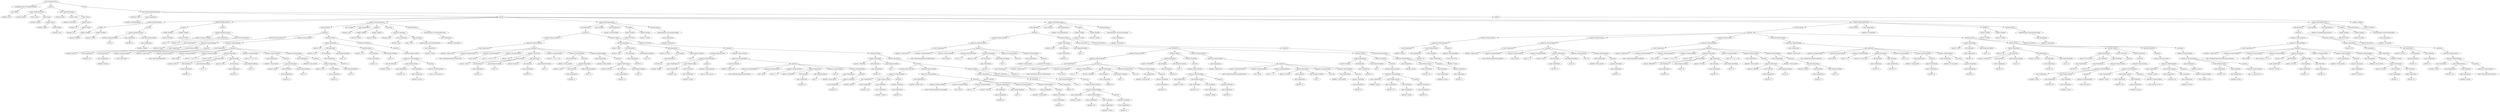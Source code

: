 digraph {
n0 [label="root (CompilationUnit)"];
n1 [label="packageDeclaration (PackageDeclaration)"];
n0 -> n1;
n2 [label="name (Name)"];
n1 -> n2;
n3 [label="identifier='teste'"];
n2 -> n3;
n4 [label="imports"];
n0 -> n4;
n5 [label="import (ImportDeclaration)"];
n4 -> n5;
n6 [label="isAsterisk='false'"];
n5 -> n6;
n7 [label="isStatic='false'"];
n5 -> n7;
n8 [label="name (Name)"];
n5 -> n8;
n9 [label="identifier='LogFile'"];
n8 -> n9;
n10 [label="qualifier (Name)"];
n8 -> n10;
n11 [label="identifier='logFile'"];
n10 -> n11;
n12 [label="qualifier (Name)"];
n10 -> n12;
n13 [label="identifier='teste'"];
n12 -> n13;
n14 [label="import (ImportDeclaration)"];
n4 -> n14;
n15 [label="isAsterisk='false'"];
n14 -> n15;
n16 [label="isStatic='false'"];
n14 -> n16;
n17 [label="name (Name)"];
n14 -> n17;
n18 [label="identifier='IOException'"];
n17 -> n18;
n19 [label="qualifier (Name)"];
n17 -> n19;
n20 [label="identifier='io'"];
n19 -> n20;
n21 [label="qualifier (Name)"];
n19 -> n21;
n22 [label="identifier='java'"];
n21 -> n22;
n23 [label="types"];
n0 -> n23;
n24 [label="type (ClassOrInterfaceDeclaration)"];
n23 -> n24;
n25 [label="isInterface='false'"];
n24 -> n25;
n26 [label="name (SimpleName)"];
n24 -> n26;
n27 [label="identifier='MethodsExample'"];
n26 -> n27;
n28 [label="members"];
n24 -> n28;
n29 [label="member (FieldDeclaration)"];
n28 -> n29;
n30 [label="modifiers"];
n29 -> n30;
n31 [label="modifier (Modifier)"];
n30 -> n31;
n32 [label="keyword='PRIVATE'"];
n31 -> n32;
n33 [label="modifier (Modifier)"];
n30 -> n33;
n34 [label="keyword='STATIC'"];
n33 -> n34;
n35 [label="variables"];
n29 -> n35;
n36 [label="variable (VariableDeclarator)"];
n35 -> n36;
n37 [label="initializer (IntegerLiteralExpr)"];
n36 -> n37;
n38 [label="value='5'"];
n37 -> n38;
n39 [label="name (SimpleName)"];
n36 -> n39;
n40 [label="identifier='a'"];
n39 -> n40;
n41 [label="type (ClassOrInterfaceType)"];
n36 -> n41;
n42 [label="name (SimpleName)"];
n41 -> n42;
n43 [label="identifier='Integer'"];
n42 -> n43;
n44 [label="member (FieldDeclaration)"];
n28 -> n44;
n45 [label="modifiers"];
n44 -> n45;
n46 [label="modifier (Modifier)"];
n45 -> n46;
n47 [label="keyword='PRIVATE'"];
n46 -> n47;
n48 [label="modifier (Modifier)"];
n45 -> n48;
n49 [label="keyword='STATIC'"];
n48 -> n49;
n50 [label="variables"];
n44 -> n50;
n51 [label="variable (VariableDeclarator)"];
n50 -> n51;
n52 [label="initializer (IntegerLiteralExpr)"];
n51 -> n52;
n53 [label="value='5'"];
n52 -> n53;
n54 [label="name (SimpleName)"];
n51 -> n54;
n55 [label="identifier='b'"];
n54 -> n55;
n56 [label="type (ClassOrInterfaceType)"];
n51 -> n56;
n57 [label="name (SimpleName)"];
n56 -> n57;
n58 [label="identifier='Integer'"];
n57 -> n58;
n59 [label="member (MethodDeclaration)"];
n28 -> n59;
n60 [label="body (BlockStmt)"];
n59 -> n60;
n61 [label="statements"];
n60 -> n61;
n62 [label="statement (ExpressionStmt)"];
n61 -> n62;
n63 [label="expression (MethodCallExpr)"];
n62 -> n63;
n64 [label="name (SimpleName)"];
n63 -> n64;
n65 [label="identifier='println'"];
n64 -> n65;
n66 [label="scope (FieldAccessExpr)"];
n63 -> n66;
n67 [label="name (SimpleName)"];
n66 -> n67;
n68 [label="identifier='out'"];
n67 -> n68;
n69 [label="scope (NameExpr)"];
n66 -> n69;
n70 [label="name (SimpleName)"];
n69 -> n70;
n71 [label="identifier='System'"];
n70 -> n71;
n72 [label="arguments"];
n63 -> n72;
n73 [label="argument (StringLiteralExpr)"];
n72 -> n73;
n74 [label="value='Hello World!'"];
n73 -> n74;
n75 [label="statement (ExpressionStmt)"];
n61 -> n75;
n76 [label="expression (MethodCallExpr)"];
n75 -> n76;
n77 [label="name (SimpleName)"];
n76 -> n77;
n78 [label="identifier='LogFile.write'"];
n77 -> n78;
n79 [label="arguments"];
n76 -> n79;
n80 [label="argument (StringLiteralExpr)"];
n79 -> n80;
n81 [label="value='MethodsExample#main'"];
n80 -> n81;
n82 [label="argument (StringLiteralExpr)"];
n79 -> n82;
n83 [label="value='ifStmt'"];
n82 -> n83;
n84 [label="argument (StringLiteralExpr)"];
n79 -> n84;
n85 [label="value='a < 10 || b < 5'"];
n84 -> n85;
n86 [label="argument (BinaryExpr)"];
n79 -> n86;
n87 [label="operator='OR'"];
n86 -> n87;
n88 [label="left (BinaryExpr)"];
n86 -> n88;
n89 [label="operator='LESS'"];
n88 -> n89;
n90 [label="left (NameExpr)"];
n88 -> n90;
n91 [label="name (SimpleName)"];
n90 -> n91;
n92 [label="identifier='a'"];
n91 -> n92;
n93 [label="right (IntegerLiteralExpr)"];
n88 -> n93;
n94 [label="value='10'"];
n93 -> n94;
n95 [label="right (BinaryExpr)"];
n86 -> n95;
n96 [label="operator='LESS'"];
n95 -> n96;
n97 [label="left (NameExpr)"];
n95 -> n97;
n98 [label="name (SimpleName)"];
n97 -> n98;
n99 [label="identifier='b'"];
n98 -> n99;
n100 [label="right (IntegerLiteralExpr)"];
n95 -> n100;
n101 [label="value='5'"];
n100 -> n101;
n102 [label="argument (StringLiteralExpr)"];
n79 -> n102;
n103 [label="value='[a < 10, b < 5]'"];
n102 -> n103;
n104 [label="argument (MethodCallExpr)"];
n79 -> n104;
n105 [label="name (SimpleName)"];
n104 -> n105;
n106 [label="identifier='String.valueOf'"];
n105 -> n106;
n107 [label="arguments"];
n104 -> n107;
n108 [label="argument (BinaryExpr)"];
n107 -> n108;
n109 [label="operator='LESS'"];
n108 -> n109;
n110 [label="left (NameExpr)"];
n108 -> n110;
n111 [label="name (SimpleName)"];
n110 -> n111;
n112 [label="identifier='a'"];
n111 -> n112;
n113 [label="right (IntegerLiteralExpr)"];
n108 -> n113;
n114 [label="value='10'"];
n113 -> n114;
n115 [label="argument (MethodCallExpr)"];
n79 -> n115;
n116 [label="name (SimpleName)"];
n115 -> n116;
n117 [label="identifier='String.valueOf'"];
n116 -> n117;
n118 [label="arguments"];
n115 -> n118;
n119 [label="argument (BinaryExpr)"];
n118 -> n119;
n120 [label="operator='LESS'"];
n119 -> n120;
n121 [label="left (NameExpr)"];
n119 -> n121;
n122 [label="name (SimpleName)"];
n121 -> n122;
n123 [label="identifier='b'"];
n122 -> n123;
n124 [label="right (IntegerLiteralExpr)"];
n119 -> n124;
n125 [label="value='5'"];
n124 -> n125;
n126 [label="statement (IfStmt)"];
n61 -> n126;
n127 [label="condition (BinaryExpr)"];
n126 -> n127;
n128 [label="operator='OR'"];
n127 -> n128;
n129 [label="left (BinaryExpr)"];
n127 -> n129;
n130 [label="operator='LESS'"];
n129 -> n130;
n131 [label="left (NameExpr)"];
n129 -> n131;
n132 [label="name (SimpleName)"];
n131 -> n132;
n133 [label="identifier='a'"];
n132 -> n133;
n134 [label="right (IntegerLiteralExpr)"];
n129 -> n134;
n135 [label="value='10'"];
n134 -> n135;
n136 [label="right (BinaryExpr)"];
n127 -> n136;
n137 [label="operator='LESS'"];
n136 -> n137;
n138 [label="left (NameExpr)"];
n136 -> n138;
n139 [label="name (SimpleName)"];
n138 -> n139;
n140 [label="identifier='b'"];
n139 -> n140;
n141 [label="right (IntegerLiteralExpr)"];
n136 -> n141;
n142 [label="value='5'"];
n141 -> n142;
n143 [label="thenStmt (BlockStmt)"];
n126 -> n143;
n144 [label="statements"];
n143 -> n144;
n145 [label="statement (ExpressionStmt)"];
n144 -> n145;
n146 [label="expression (MethodCallExpr)"];
n145 -> n146;
n147 [label="name (SimpleName)"];
n146 -> n147;
n148 [label="identifier='println'"];
n147 -> n148;
n149 [label="scope (FieldAccessExpr)"];
n146 -> n149;
n150 [label="name (SimpleName)"];
n149 -> n150;
n151 [label="identifier='out'"];
n150 -> n151;
n152 [label="scope (NameExpr)"];
n149 -> n152;
n153 [label="name (SimpleName)"];
n152 -> n153;
n154 [label="identifier='System'"];
n153 -> n154;
n155 [label="arguments"];
n146 -> n155;
n156 [label="argument (StringLiteralExpr)"];
n155 -> n156;
n157 [label="value='a é menor que 10'"];
n156 -> n157;
n158 [label="type (VoidType)"];
n59 -> n158;
n159 [label="name (SimpleName)"];
n59 -> n159;
n160 [label="identifier='main'"];
n159 -> n160;
n161 [label="modifiers"];
n59 -> n161;
n162 [label="modifier (Modifier)"];
n161 -> n162;
n163 [label="keyword='PUBLIC'"];
n162 -> n163;
n164 [label="modifier (Modifier)"];
n161 -> n164;
n165 [label="keyword='STATIC'"];
n164 -> n165;
n166 [label="parameters"];
n59 -> n166;
n167 [label="parameter (Parameter)"];
n166 -> n167;
n168 [label="isVarArgs='false'"];
n167 -> n168;
n169 [label="name (SimpleName)"];
n167 -> n169;
n170 [label="identifier='args'"];
n169 -> n170;
n171 [label="type (ArrayType)"];
n167 -> n171;
n172 [label="origin='TYPE'"];
n171 -> n172;
n173 [label="componentType (ClassOrInterfaceType)"];
n171 -> n173;
n174 [label="name (SimpleName)"];
n173 -> n174;
n175 [label="identifier='String'"];
n174 -> n175;
n176 [label="thrownExceptions"];
n59 -> n176;
n177 [label="thrownException (ClassOrInterfaceType)"];
n176 -> n177;
n178 [label="name (SimpleName)"];
n177 -> n178;
n179 [label="identifier='IOException'"];
n178 -> n179;
n180 [label="member (MethodDeclaration)"];
n28 -> n180;
n181 [label="body (BlockStmt)"];
n180 -> n181;
n182 [label="statements"];
n181 -> n182;
n183 [label="statement (ExpressionStmt)"];
n182 -> n183;
n184 [label="expression (MethodCallExpr)"];
n183 -> n184;
n185 [label="name (SimpleName)"];
n184 -> n185;
n186 [label="identifier='LogFile.write'"];
n185 -> n186;
n187 [label="arguments"];
n184 -> n187;
n188 [label="argument (StringLiteralExpr)"];
n187 -> n188;
n189 [label="value='MethodsExample#funcaoNestedIfs'"];
n188 -> n189;
n190 [label="argument (StringLiteralExpr)"];
n187 -> n190;
n191 [label="value='ifStmt'"];
n190 -> n191;
n192 [label="argument (StringLiteralExpr)"];
n187 -> n192;
n193 [label="value='a < 10 && b == 5'"];
n192 -> n193;
n194 [label="argument (BinaryExpr)"];
n187 -> n194;
n195 [label="operator='AND'"];
n194 -> n195;
n196 [label="left (BinaryExpr)"];
n194 -> n196;
n197 [label="operator='LESS'"];
n196 -> n197;
n198 [label="left (NameExpr)"];
n196 -> n198;
n199 [label="name (SimpleName)"];
n198 -> n199;
n200 [label="identifier='a'"];
n199 -> n200;
n201 [label="right (IntegerLiteralExpr)"];
n196 -> n201;
n202 [label="value='10'"];
n201 -> n202;
n203 [label="right (BinaryExpr)"];
n194 -> n203;
n204 [label="operator='EQUALS'"];
n203 -> n204;
n205 [label="left (NameExpr)"];
n203 -> n205;
n206 [label="name (SimpleName)"];
n205 -> n206;
n207 [label="identifier='b'"];
n206 -> n207;
n208 [label="right (IntegerLiteralExpr)"];
n203 -> n208;
n209 [label="value='5'"];
n208 -> n209;
n210 [label="argument (StringLiteralExpr)"];
n187 -> n210;
n211 [label="value='[a < 10, b == 5]'"];
n210 -> n211;
n212 [label="argument (MethodCallExpr)"];
n187 -> n212;
n213 [label="name (SimpleName)"];
n212 -> n213;
n214 [label="identifier='String.valueOf'"];
n213 -> n214;
n215 [label="arguments"];
n212 -> n215;
n216 [label="argument (BinaryExpr)"];
n215 -> n216;
n217 [label="operator='LESS'"];
n216 -> n217;
n218 [label="left (NameExpr)"];
n216 -> n218;
n219 [label="name (SimpleName)"];
n218 -> n219;
n220 [label="identifier='a'"];
n219 -> n220;
n221 [label="right (IntegerLiteralExpr)"];
n216 -> n221;
n222 [label="value='10'"];
n221 -> n222;
n223 [label="argument (MethodCallExpr)"];
n187 -> n223;
n224 [label="name (SimpleName)"];
n223 -> n224;
n225 [label="identifier='String.valueOf'"];
n224 -> n225;
n226 [label="arguments"];
n223 -> n226;
n227 [label="argument (BinaryExpr)"];
n226 -> n227;
n228 [label="operator='EQUALS'"];
n227 -> n228;
n229 [label="left (NameExpr)"];
n227 -> n229;
n230 [label="name (SimpleName)"];
n229 -> n230;
n231 [label="identifier='b'"];
n230 -> n231;
n232 [label="right (IntegerLiteralExpr)"];
n227 -> n232;
n233 [label="value='5'"];
n232 -> n233;
n234 [label="statement (IfStmt)"];
n182 -> n234;
n235 [label="condition (BinaryExpr)"];
n234 -> n235;
n236 [label="operator='AND'"];
n235 -> n236;
n237 [label="left (BinaryExpr)"];
n235 -> n237;
n238 [label="operator='LESS'"];
n237 -> n238;
n239 [label="left (NameExpr)"];
n237 -> n239;
n240 [label="name (SimpleName)"];
n239 -> n240;
n241 [label="identifier='a'"];
n240 -> n241;
n242 [label="right (IntegerLiteralExpr)"];
n237 -> n242;
n243 [label="value='10'"];
n242 -> n243;
n244 [label="right (BinaryExpr)"];
n235 -> n244;
n245 [label="operator='EQUALS'"];
n244 -> n245;
n246 [label="left (NameExpr)"];
n244 -> n246;
n247 [label="name (SimpleName)"];
n246 -> n247;
n248 [label="identifier='b'"];
n247 -> n248;
n249 [label="right (IntegerLiteralExpr)"];
n244 -> n249;
n250 [label="value='5'"];
n249 -> n250;
n251 [label="thenStmt (BlockStmt)"];
n234 -> n251;
n252 [label="statements"];
n251 -> n252;
n253 [label="statement (ExpressionStmt)"];
n252 -> n253;
n254 [label="expression (MethodCallExpr)"];
n253 -> n254;
n255 [label="name (SimpleName)"];
n254 -> n255;
n256 [label="identifier='println'"];
n255 -> n256;
n257 [label="scope (FieldAccessExpr)"];
n254 -> n257;
n258 [label="name (SimpleName)"];
n257 -> n258;
n259 [label="identifier='out'"];
n258 -> n259;
n260 [label="scope (NameExpr)"];
n257 -> n260;
n261 [label="name (SimpleName)"];
n260 -> n261;
n262 [label="identifier='System'"];
n261 -> n262;
n263 [label="arguments"];
n254 -> n263;
n264 [label="argument (StringLiteralExpr)"];
n263 -> n264;
n265 [label="value='a é menor que 10'"];
n264 -> n265;
n266 [label="statement (ExpressionStmt)"];
n252 -> n266;
n267 [label="expression (MethodCallExpr)"];
n266 -> n267;
n268 [label="name (SimpleName)"];
n267 -> n268;
n269 [label="identifier='LogFile.write'"];
n268 -> n269;
n270 [label="arguments"];
n267 -> n270;
n271 [label="argument (StringLiteralExpr)"];
n270 -> n271;
n272 [label="value='MethodsExample#funcaoNestedIfs'"];
n271 -> n272;
n273 [label="argument (StringLiteralExpr)"];
n270 -> n273;
n274 [label="value='ifStmt'"];
n273 -> n274;
n275 [label="argument (StringLiteralExpr)"];
n270 -> n275;
n276 [label="value='b > 1'"];
n275 -> n276;
n277 [label="argument (BinaryExpr)"];
n270 -> n277;
n278 [label="operator='GREATER'"];
n277 -> n278;
n279 [label="left (NameExpr)"];
n277 -> n279;
n280 [label="name (SimpleName)"];
n279 -> n280;
n281 [label="identifier='b'"];
n280 -> n281;
n282 [label="right (IntegerLiteralExpr)"];
n277 -> n282;
n283 [label="value='1'"];
n282 -> n283;
n284 [label="argument (StringLiteralExpr)"];
n270 -> n284;
n285 [label="value='[b]'"];
n284 -> n285;
n286 [label="argument (MethodCallExpr)"];
n270 -> n286;
n287 [label="name (SimpleName)"];
n286 -> n287;
n288 [label="identifier='String.valueOf'"];
n287 -> n288;
n289 [label="arguments"];
n286 -> n289;
n290 [label="argument (NameExpr)"];
n289 -> n290;
n291 [label="name (SimpleName)"];
n290 -> n291;
n292 [label="identifier='b'"];
n291 -> n292;
n293 [label="statement (IfStmt)"];
n252 -> n293;
n294 [label="condition (BinaryExpr)"];
n293 -> n294;
n295 [label="operator='GREATER'"];
n294 -> n295;
n296 [label="left (NameExpr)"];
n294 -> n296;
n297 [label="name (SimpleName)"];
n296 -> n297;
n298 [label="identifier='b'"];
n297 -> n298;
n299 [label="right (IntegerLiteralExpr)"];
n294 -> n299;
n300 [label="value='1'"];
n299 -> n300;
n301 [label="thenStmt (BlockStmt)"];
n293 -> n301;
n302 [label="statements"];
n301 -> n302;
n303 [label="statement (ExpressionStmt)"];
n302 -> n303;
n304 [label="expression (MethodCallExpr)"];
n303 -> n304;
n305 [label="name (SimpleName)"];
n304 -> n305;
n306 [label="identifier='println'"];
n305 -> n306;
n307 [label="scope (FieldAccessExpr)"];
n304 -> n307;
n308 [label="name (SimpleName)"];
n307 -> n308;
n309 [label="identifier='out'"];
n308 -> n309;
n310 [label="scope (NameExpr)"];
n307 -> n310;
n311 [label="name (SimpleName)"];
n310 -> n311;
n312 [label="identifier='System'"];
n311 -> n312;
n313 [label="arguments"];
n304 -> n313;
n314 [label="argument (NameExpr)"];
n313 -> n314;
n315 [label="name (SimpleName)"];
n314 -> n315;
n316 [label="identifier='b'"];
n315 -> n316;
n317 [label="statement (ExpressionStmt)"];
n302 -> n317;
n318 [label="expression (MethodCallExpr)"];
n317 -> n318;
n319 [label="name (SimpleName)"];
n318 -> n319;
n320 [label="identifier='LogFile.write'"];
n319 -> n320;
n321 [label="arguments"];
n318 -> n321;
n322 [label="argument (StringLiteralExpr)"];
n321 -> n322;
n323 [label="value='MethodsExample#funcaoNestedIfs'"];
n322 -> n323;
n324 [label="argument (StringLiteralExpr)"];
n321 -> n324;
n325 [label="value='ifStmt'"];
n324 -> n325;
n326 [label="argument (StringLiteralExpr)"];
n321 -> n326;
n327 [label="value='b == 1'"];
n326 -> n327;
n328 [label="argument (BinaryExpr)"];
n321 -> n328;
n329 [label="operator='EQUALS'"];
n328 -> n329;
n330 [label="left (NameExpr)"];
n328 -> n330;
n331 [label="name (SimpleName)"];
n330 -> n331;
n332 [label="identifier='b'"];
n331 -> n332;
n333 [label="right (IntegerLiteralExpr)"];
n328 -> n333;
n334 [label="value='1'"];
n333 -> n334;
n335 [label="argument (StringLiteralExpr)"];
n321 -> n335;
n336 [label="value='[b]'"];
n335 -> n336;
n337 [label="argument (MethodCallExpr)"];
n321 -> n337;
n338 [label="name (SimpleName)"];
n337 -> n338;
n339 [label="identifier='String.valueOf'"];
n338 -> n339;
n340 [label="arguments"];
n337 -> n340;
n341 [label="argument (NameExpr)"];
n340 -> n341;
n342 [label="name (SimpleName)"];
n341 -> n342;
n343 [label="identifier='b'"];
n342 -> n343;
n344 [label="statement (IfStmt)"];
n302 -> n344;
n345 [label="condition (BinaryExpr)"];
n344 -> n345;
n346 [label="operator='EQUALS'"];
n345 -> n346;
n347 [label="left (NameExpr)"];
n345 -> n347;
n348 [label="name (SimpleName)"];
n347 -> n348;
n349 [label="identifier='b'"];
n348 -> n349;
n350 [label="right (IntegerLiteralExpr)"];
n345 -> n350;
n351 [label="value='1'"];
n350 -> n351;
n352 [label="thenStmt (BlockStmt)"];
n344 -> n352;
n353 [label="statements"];
n352 -> n353;
n354 [label="statement (ExpressionStmt)"];
n353 -> n354;
n355 [label="expression (MethodCallExpr)"];
n354 -> n355;
n356 [label="name (SimpleName)"];
n355 -> n356;
n357 [label="identifier='println'"];
n356 -> n357;
n358 [label="scope (FieldAccessExpr)"];
n355 -> n358;
n359 [label="name (SimpleName)"];
n358 -> n359;
n360 [label="identifier='out'"];
n359 -> n360;
n361 [label="scope (NameExpr)"];
n358 -> n361;
n362 [label="name (SimpleName)"];
n361 -> n362;
n363 [label="identifier='System'"];
n362 -> n363;
n364 [label="arguments"];
n355 -> n364;
n365 [label="argument (NameExpr)"];
n364 -> n365;
n366 [label="name (SimpleName)"];
n365 -> n366;
n367 [label="identifier='b'"];
n366 -> n367;
n368 [label="type (VoidType)"];
n180 -> n368;
n369 [label="name (SimpleName)"];
n180 -> n369;
n370 [label="identifier='funcaoNestedIfs'"];
n369 -> n370;
n371 [label="modifiers"];
n180 -> n371;
n372 [label="modifier (Modifier)"];
n371 -> n372;
n373 [label="keyword='PUBLIC'"];
n372 -> n373;
n374 [label="modifier (Modifier)"];
n371 -> n374;
n375 [label="keyword='STATIC'"];
n374 -> n375;
n376 [label="thrownExceptions"];
n180 -> n376;
n377 [label="thrownException (ClassOrInterfaceType)"];
n376 -> n377;
n378 [label="name (SimpleName)"];
n377 -> n378;
n379 [label="identifier='IOException'"];
n378 -> n379;
n380 [label="member (MethodDeclaration)"];
n28 -> n380;
n381 [label="body (BlockStmt)"];
n380 -> n381;
n382 [label="statements"];
n381 -> n382;
n383 [label="statement (ExpressionStmt)"];
n382 -> n383;
n384 [label="expression (MethodCallExpr)"];
n383 -> n384;
n385 [label="name (SimpleName)"];
n384 -> n385;
n386 [label="identifier='LogFile.write'"];
n385 -> n386;
n387 [label="arguments"];
n384 -> n387;
n388 [label="argument (StringLiteralExpr)"];
n387 -> n388;
n389 [label="value='MethodsExample#funcaoIfElseNested'"];
n388 -> n389;
n390 [label="argument (StringLiteralExpr)"];
n387 -> n390;
n391 [label="value='ifStmt'"];
n390 -> n391;
n392 [label="argument (StringLiteralExpr)"];
n387 -> n392;
n393 [label="value='a < 1'"];
n392 -> n393;
n394 [label="argument (BinaryExpr)"];
n387 -> n394;
n395 [label="operator='LESS'"];
n394 -> n395;
n396 [label="left (NameExpr)"];
n394 -> n396;
n397 [label="name (SimpleName)"];
n396 -> n397;
n398 [label="identifier='a'"];
n397 -> n398;
n399 [label="right (IntegerLiteralExpr)"];
n394 -> n399;
n400 [label="value='1'"];
n399 -> n400;
n401 [label="argument (StringLiteralExpr)"];
n387 -> n401;
n402 [label="value='[a]'"];
n401 -> n402;
n403 [label="argument (MethodCallExpr)"];
n387 -> n403;
n404 [label="name (SimpleName)"];
n403 -> n404;
n405 [label="identifier='String.valueOf'"];
n404 -> n405;
n406 [label="arguments"];
n403 -> n406;
n407 [label="argument (NameExpr)"];
n406 -> n407;
n408 [label="name (SimpleName)"];
n407 -> n408;
n409 [label="identifier='a'"];
n408 -> n409;
n410 [label="statement (IfStmt)"];
n382 -> n410;
n411 [label="condition (BinaryExpr)"];
n410 -> n411;
n412 [label="operator='LESS'"];
n411 -> n412;
n413 [label="left (NameExpr)"];
n411 -> n413;
n414 [label="name (SimpleName)"];
n413 -> n414;
n415 [label="identifier='a'"];
n414 -> n415;
n416 [label="right (IntegerLiteralExpr)"];
n411 -> n416;
n417 [label="value='1'"];
n416 -> n417;
n418 [label="elseStmt (BlockStmt)"];
n410 -> n418;
n419 [label="statements"];
n418 -> n419;
n420 [label="statement (ExpressionStmt)"];
n419 -> n420;
n421 [label="expression (MethodCallExpr)"];
n420 -> n421;
n422 [label="name (SimpleName)"];
n421 -> n422;
n423 [label="identifier='LogFile.write'"];
n422 -> n423;
n424 [label="arguments"];
n421 -> n424;
n425 [label="argument (StringLiteralExpr)"];
n424 -> n425;
n426 [label="value='MethodsExample#funcaoIfElseNested'"];
n425 -> n426;
n427 [label="argument (StringLiteralExpr)"];
n424 -> n427;
n428 [label="value='ifStmt'"];
n427 -> n428;
n429 [label="argument (StringLiteralExpr)"];
n424 -> n429;
n430 [label="value='b > 1'"];
n429 -> n430;
n431 [label="argument (BinaryExpr)"];
n424 -> n431;
n432 [label="operator='GREATER'"];
n431 -> n432;
n433 [label="left (NameExpr)"];
n431 -> n433;
n434 [label="name (SimpleName)"];
n433 -> n434;
n435 [label="identifier='b'"];
n434 -> n435;
n436 [label="right (IntegerLiteralExpr)"];
n431 -> n436;
n437 [label="value='1'"];
n436 -> n437;
n438 [label="argument (StringLiteralExpr)"];
n424 -> n438;
n439 [label="value='[b]'"];
n438 -> n439;
n440 [label="argument (MethodCallExpr)"];
n424 -> n440;
n441 [label="name (SimpleName)"];
n440 -> n441;
n442 [label="identifier='String.valueOf'"];
n441 -> n442;
n443 [label="arguments"];
n440 -> n443;
n444 [label="argument (NameExpr)"];
n443 -> n444;
n445 [label="name (SimpleName)"];
n444 -> n445;
n446 [label="identifier='b'"];
n445 -> n446;
n447 [label="statement (IfStmt)"];
n419 -> n447;
n448 [label="condition (BinaryExpr)"];
n447 -> n448;
n449 [label="operator='GREATER'"];
n448 -> n449;
n450 [label="left (NameExpr)"];
n448 -> n450;
n451 [label="name (SimpleName)"];
n450 -> n451;
n452 [label="identifier='b'"];
n451 -> n452;
n453 [label="right (IntegerLiteralExpr)"];
n448 -> n453;
n454 [label="value='1'"];
n453 -> n454;
n455 [label="thenStmt (BlockStmt)"];
n447 -> n455;
n456 [label="statements"];
n455 -> n456;
n457 [label="statement (ExpressionStmt)"];
n456 -> n457;
n458 [label="expression (MethodCallExpr)"];
n457 -> n458;
n459 [label="name (SimpleName)"];
n458 -> n459;
n460 [label="identifier='println'"];
n459 -> n460;
n461 [label="scope (FieldAccessExpr)"];
n458 -> n461;
n462 [label="name (SimpleName)"];
n461 -> n462;
n463 [label="identifier='out'"];
n462 -> n463;
n464 [label="scope (NameExpr)"];
n461 -> n464;
n465 [label="name (SimpleName)"];
n464 -> n465;
n466 [label="identifier='System'"];
n465 -> n466;
n467 [label="arguments"];
n458 -> n467;
n468 [label="argument (NameExpr)"];
n467 -> n468;
n469 [label="name (SimpleName)"];
n468 -> n469;
n470 [label="identifier='b'"];
n469 -> n470;
n471 [label="statement (ExpressionStmt)"];
n419 -> n471;
n472 [label="expression (MethodCallExpr)"];
n471 -> n472;
n473 [label="name (SimpleName)"];
n472 -> n473;
n474 [label="identifier='LogFile.write'"];
n473 -> n474;
n475 [label="arguments"];
n472 -> n475;
n476 [label="argument (StringLiteralExpr)"];
n475 -> n476;
n477 [label="value='MethodsExample#funcaoIfElseNested'"];
n476 -> n477;
n478 [label="argument (StringLiteralExpr)"];
n475 -> n478;
n479 [label="value='ifStmt'"];
n478 -> n479;
n480 [label="argument (StringLiteralExpr)"];
n475 -> n480;
n481 [label="value='b == 1'"];
n480 -> n481;
n482 [label="argument (BinaryExpr)"];
n475 -> n482;
n483 [label="operator='EQUALS'"];
n482 -> n483;
n484 [label="left (NameExpr)"];
n482 -> n484;
n485 [label="name (SimpleName)"];
n484 -> n485;
n486 [label="identifier='b'"];
n485 -> n486;
n487 [label="right (IntegerLiteralExpr)"];
n482 -> n487;
n488 [label="value='1'"];
n487 -> n488;
n489 [label="argument (StringLiteralExpr)"];
n475 -> n489;
n490 [label="value='[b]'"];
n489 -> n490;
n491 [label="argument (MethodCallExpr)"];
n475 -> n491;
n492 [label="name (SimpleName)"];
n491 -> n492;
n493 [label="identifier='String.valueOf'"];
n492 -> n493;
n494 [label="arguments"];
n491 -> n494;
n495 [label="argument (NameExpr)"];
n494 -> n495;
n496 [label="name (SimpleName)"];
n495 -> n496;
n497 [label="identifier='b'"];
n496 -> n497;
n498 [label="statement (IfStmt)"];
n419 -> n498;
n499 [label="condition (BinaryExpr)"];
n498 -> n499;
n500 [label="operator='EQUALS'"];
n499 -> n500;
n501 [label="left (NameExpr)"];
n499 -> n501;
n502 [label="name (SimpleName)"];
n501 -> n502;
n503 [label="identifier='b'"];
n502 -> n503;
n504 [label="right (IntegerLiteralExpr)"];
n499 -> n504;
n505 [label="value='1'"];
n504 -> n505;
n506 [label="thenStmt (BlockStmt)"];
n498 -> n506;
n507 [label="statements"];
n506 -> n507;
n508 [label="statement (ExpressionStmt)"];
n507 -> n508;
n509 [label="expression (MethodCallExpr)"];
n508 -> n509;
n510 [label="name (SimpleName)"];
n509 -> n510;
n511 [label="identifier='println'"];
n510 -> n511;
n512 [label="scope (FieldAccessExpr)"];
n509 -> n512;
n513 [label="name (SimpleName)"];
n512 -> n513;
n514 [label="identifier='out'"];
n513 -> n514;
n515 [label="scope (NameExpr)"];
n512 -> n515;
n516 [label="name (SimpleName)"];
n515 -> n516;
n517 [label="identifier='System'"];
n516 -> n517;
n518 [label="arguments"];
n509 -> n518;
n519 [label="argument (NameExpr)"];
n518 -> n519;
n520 [label="name (SimpleName)"];
n519 -> n520;
n521 [label="identifier='b'"];
n520 -> n521;
n522 [label="thenStmt (BlockStmt)"];
n410 -> n522;
n523 [label="statements"];
n522 -> n523;
n524 [label="statement (ExpressionStmt)"];
n523 -> n524;
n525 [label="expression (MethodCallExpr)"];
n524 -> n525;
n526 [label="name (SimpleName)"];
n525 -> n526;
n527 [label="identifier='println'"];
n526 -> n527;
n528 [label="scope (FieldAccessExpr)"];
n525 -> n528;
n529 [label="name (SimpleName)"];
n528 -> n529;
n530 [label="identifier='out'"];
n529 -> n530;
n531 [label="scope (NameExpr)"];
n528 -> n531;
n532 [label="name (SimpleName)"];
n531 -> n532;
n533 [label="identifier='System'"];
n532 -> n533;
n534 [label="arguments"];
n525 -> n534;
n535 [label="argument (NameExpr)"];
n534 -> n535;
n536 [label="name (SimpleName)"];
n535 -> n536;
n537 [label="identifier='a'"];
n536 -> n537;
n538 [label="type (VoidType)"];
n380 -> n538;
n539 [label="name (SimpleName)"];
n380 -> n539;
n540 [label="identifier='funcaoIfElseNested'"];
n539 -> n540;
n541 [label="modifiers"];
n380 -> n541;
n542 [label="modifier (Modifier)"];
n541 -> n542;
n543 [label="keyword='PUBLIC'"];
n542 -> n543;
n544 [label="modifier (Modifier)"];
n541 -> n544;
n545 [label="keyword='STATIC'"];
n544 -> n545;
n546 [label="thrownExceptions"];
n380 -> n546;
n547 [label="thrownException (ClassOrInterfaceType)"];
n546 -> n547;
n548 [label="name (SimpleName)"];
n547 -> n548;
n549 [label="identifier='IOException'"];
n548 -> n549;
n550 [label="member (MethodDeclaration)"];
n28 -> n550;
n551 [label="body (BlockStmt)"];
n550 -> n551;
n552 [label="statements"];
n551 -> n552;
n553 [label="statement (ExpressionStmt)"];
n552 -> n553;
n554 [label="expression (MethodCallExpr)"];
n553 -> n554;
n555 [label="name (SimpleName)"];
n554 -> n555;
n556 [label="identifier='println'"];
n555 -> n556;
n557 [label="scope (FieldAccessExpr)"];
n554 -> n557;
n558 [label="name (SimpleName)"];
n557 -> n558;
n559 [label="identifier='out'"];
n558 -> n559;
n560 [label="scope (NameExpr)"];
n557 -> n560;
n561 [label="name (SimpleName)"];
n560 -> n561;
n562 [label="identifier='System'"];
n561 -> n562;
n563 [label="arguments"];
n554 -> n563;
n564 [label="argument (StringLiteralExpr)"];
n563 -> n564;
n565 [label="value='Hello World!'"];
n564 -> n565;
n566 [label="statement (ExpressionStmt)"];
n552 -> n566;
n567 [label="expression (MethodCallExpr)"];
n566 -> n567;
n568 [label="name (SimpleName)"];
n567 -> n568;
n569 [label="identifier='LogFile.write'"];
n568 -> n569;
n570 [label="arguments"];
n567 -> n570;
n571 [label="argument (StringLiteralExpr)"];
n570 -> n571;
n572 [label="value='MethodsExample#funcaoIfElseIf'"];
n571 -> n572;
n573 [label="argument (StringLiteralExpr)"];
n570 -> n573;
n574 [label="value='ifStmt'"];
n573 -> n574;
n575 [label="argument (StringLiteralExpr)"];
n570 -> n575;
n576 [label="value='a < 10'"];
n575 -> n576;
n577 [label="argument (BinaryExpr)"];
n570 -> n577;
n578 [label="operator='LESS'"];
n577 -> n578;
n579 [label="left (NameExpr)"];
n577 -> n579;
n580 [label="name (SimpleName)"];
n579 -> n580;
n581 [label="identifier='a'"];
n580 -> n581;
n582 [label="right (IntegerLiteralExpr)"];
n577 -> n582;
n583 [label="value='10'"];
n582 -> n583;
n584 [label="argument (StringLiteralExpr)"];
n570 -> n584;
n585 [label="value='[a]'"];
n584 -> n585;
n586 [label="argument (MethodCallExpr)"];
n570 -> n586;
n587 [label="name (SimpleName)"];
n586 -> n587;
n588 [label="identifier='String.valueOf'"];
n587 -> n588;
n589 [label="arguments"];
n586 -> n589;
n590 [label="argument (NameExpr)"];
n589 -> n590;
n591 [label="name (SimpleName)"];
n590 -> n591;
n592 [label="identifier='a'"];
n591 -> n592;
n593 [label="statement (ExpressionStmt)"];
n552 -> n593;
n594 [label="expression (MethodCallExpr)"];
n593 -> n594;
n595 [label="name (SimpleName)"];
n594 -> n595;
n596 [label="identifier='LogFile.write'"];
n595 -> n596;
n597 [label="arguments"];
n594 -> n597;
n598 [label="argument (StringLiteralExpr)"];
n597 -> n598;
n599 [label="value='MethodsExample#funcaoIfElseIf'"];
n598 -> n599;
n600 [label="argument (StringLiteralExpr)"];
n597 -> n600;
n601 [label="value='ifStmt'"];
n600 -> n601;
n602 [label="argument (StringLiteralExpr)"];
n597 -> n602;
n603 [label="value='b > 10 || b == 10'"];
n602 -> n603;
n604 [label="argument (BinaryExpr)"];
n597 -> n604;
n605 [label="operator='OR'"];
n604 -> n605;
n606 [label="left (BinaryExpr)"];
n604 -> n606;
n607 [label="operator='GREATER'"];
n606 -> n607;
n608 [label="left (NameExpr)"];
n606 -> n608;
n609 [label="name (SimpleName)"];
n608 -> n609;
n610 [label="identifier='b'"];
n609 -> n610;
n611 [label="right (IntegerLiteralExpr)"];
n606 -> n611;
n612 [label="value='10'"];
n611 -> n612;
n613 [label="right (BinaryExpr)"];
n604 -> n613;
n614 [label="operator='EQUALS'"];
n613 -> n614;
n615 [label="left (NameExpr)"];
n613 -> n615;
n616 [label="name (SimpleName)"];
n615 -> n616;
n617 [label="identifier='b'"];
n616 -> n617;
n618 [label="right (IntegerLiteralExpr)"];
n613 -> n618;
n619 [label="value='10'"];
n618 -> n619;
n620 [label="argument (StringLiteralExpr)"];
n597 -> n620;
n621 [label="value='[b > 10, b == 10]'"];
n620 -> n621;
n622 [label="argument (MethodCallExpr)"];
n597 -> n622;
n623 [label="name (SimpleName)"];
n622 -> n623;
n624 [label="identifier='String.valueOf'"];
n623 -> n624;
n625 [label="arguments"];
n622 -> n625;
n626 [label="argument (BinaryExpr)"];
n625 -> n626;
n627 [label="operator='GREATER'"];
n626 -> n627;
n628 [label="left (NameExpr)"];
n626 -> n628;
n629 [label="name (SimpleName)"];
n628 -> n629;
n630 [label="identifier='b'"];
n629 -> n630;
n631 [label="right (IntegerLiteralExpr)"];
n626 -> n631;
n632 [label="value='10'"];
n631 -> n632;
n633 [label="argument (MethodCallExpr)"];
n597 -> n633;
n634 [label="name (SimpleName)"];
n633 -> n634;
n635 [label="identifier='String.valueOf'"];
n634 -> n635;
n636 [label="arguments"];
n633 -> n636;
n637 [label="argument (BinaryExpr)"];
n636 -> n637;
n638 [label="operator='EQUALS'"];
n637 -> n638;
n639 [label="left (NameExpr)"];
n637 -> n639;
n640 [label="name (SimpleName)"];
n639 -> n640;
n641 [label="identifier='b'"];
n640 -> n641;
n642 [label="right (IntegerLiteralExpr)"];
n637 -> n642;
n643 [label="value='10'"];
n642 -> n643;
n644 [label="statement (ExpressionStmt)"];
n552 -> n644;
n645 [label="expression (MethodCallExpr)"];
n644 -> n645;
n646 [label="name (SimpleName)"];
n645 -> n646;
n647 [label="identifier='LogFile.write'"];
n646 -> n647;
n648 [label="arguments"];
n645 -> n648;
n649 [label="argument (StringLiteralExpr)"];
n648 -> n649;
n650 [label="value='MethodsExample#funcaoIfElseIf'"];
n649 -> n650;
n651 [label="argument (StringLiteralExpr)"];
n648 -> n651;
n652 [label="value='ifStmt'"];
n651 -> n652;
n653 [label="argument (StringLiteralExpr)"];
n648 -> n653;
n654 [label="value='b != a'"];
n653 -> n654;
n655 [label="argument (BinaryExpr)"];
n648 -> n655;
n656 [label="operator='NOT_EQUALS'"];
n655 -> n656;
n657 [label="left (NameExpr)"];
n655 -> n657;
n658 [label="name (SimpleName)"];
n657 -> n658;
n659 [label="identifier='b'"];
n658 -> n659;
n660 [label="right (NameExpr)"];
n655 -> n660;
n661 [label="name (SimpleName)"];
n660 -> n661;
n662 [label="identifier='a'"];
n661 -> n662;
n663 [label="argument (StringLiteralExpr)"];
n648 -> n663;
n664 [label="value='[b, a]'"];
n663 -> n664;
n665 [label="argument (MethodCallExpr)"];
n648 -> n665;
n666 [label="name (SimpleName)"];
n665 -> n666;
n667 [label="identifier='String.valueOf'"];
n666 -> n667;
n668 [label="arguments"];
n665 -> n668;
n669 [label="argument (NameExpr)"];
n668 -> n669;
n670 [label="name (SimpleName)"];
n669 -> n670;
n671 [label="identifier='b'"];
n670 -> n671;
n672 [label="argument (MethodCallExpr)"];
n648 -> n672;
n673 [label="name (SimpleName)"];
n672 -> n673;
n674 [label="identifier='String.valueOf'"];
n673 -> n674;
n675 [label="arguments"];
n672 -> n675;
n676 [label="argument (NameExpr)"];
n675 -> n676;
n677 [label="name (SimpleName)"];
n676 -> n677;
n678 [label="identifier='a'"];
n677 -> n678;
n679 [label="statement (IfStmt)"];
n552 -> n679;
n680 [label="condition (BinaryExpr)"];
n679 -> n680;
n681 [label="operator='LESS'"];
n680 -> n681;
n682 [label="left (NameExpr)"];
n680 -> n682;
n683 [label="name (SimpleName)"];
n682 -> n683;
n684 [label="identifier='a'"];
n683 -> n684;
n685 [label="right (IntegerLiteralExpr)"];
n680 -> n685;
n686 [label="value='10'"];
n685 -> n686;
n687 [label="elseStmt (IfStmt)"];
n679 -> n687;
n688 [label="condition (BinaryExpr)"];
n687 -> n688;
n689 [label="operator='OR'"];
n688 -> n689;
n690 [label="left (BinaryExpr)"];
n688 -> n690;
n691 [label="operator='GREATER'"];
n690 -> n691;
n692 [label="left (NameExpr)"];
n690 -> n692;
n693 [label="name (SimpleName)"];
n692 -> n693;
n694 [label="identifier='b'"];
n693 -> n694;
n695 [label="right (IntegerLiteralExpr)"];
n690 -> n695;
n696 [label="value='10'"];
n695 -> n696;
n697 [label="right (BinaryExpr)"];
n688 -> n697;
n698 [label="operator='EQUALS'"];
n697 -> n698;
n699 [label="left (NameExpr)"];
n697 -> n699;
n700 [label="name (SimpleName)"];
n699 -> n700;
n701 [label="identifier='b'"];
n700 -> n701;
n702 [label="right (IntegerLiteralExpr)"];
n697 -> n702;
n703 [label="value='10'"];
n702 -> n703;
n704 [label="elseStmt (IfStmt)"];
n687 -> n704;
n705 [label="condition (BinaryExpr)"];
n704 -> n705;
n706 [label="operator='NOT_EQUALS'"];
n705 -> n706;
n707 [label="left (NameExpr)"];
n705 -> n707;
n708 [label="name (SimpleName)"];
n707 -> n708;
n709 [label="identifier='b'"];
n708 -> n709;
n710 [label="right (NameExpr)"];
n705 -> n710;
n711 [label="name (SimpleName)"];
n710 -> n711;
n712 [label="identifier='a'"];
n711 -> n712;
n713 [label="elseStmt (BlockStmt)"];
n704 -> n713;
n714 [label="statements"];
n713 -> n714;
n715 [label="statement (ExpressionStmt)"];
n714 -> n715;
n716 [label="expression (MethodCallExpr)"];
n715 -> n716;
n717 [label="name (SimpleName)"];
n716 -> n717;
n718 [label="identifier='println'"];
n717 -> n718;
n719 [label="scope (FieldAccessExpr)"];
n716 -> n719;
n720 [label="name (SimpleName)"];
n719 -> n720;
n721 [label="identifier='out'"];
n720 -> n721;
n722 [label="scope (NameExpr)"];
n719 -> n722;
n723 [label="name (SimpleName)"];
n722 -> n723;
n724 [label="identifier='System'"];
n723 -> n724;
n725 [label="arguments"];
n716 -> n725;
n726 [label="argument (StringLiteralExpr)"];
n725 -> n726;
n727 [label="value='else sem if'"];
n726 -> n727;
n728 [label="thenStmt (BlockStmt)"];
n704 -> n728;
n729 [label="statements"];
n728 -> n729;
n730 [label="statement (ExpressionStmt)"];
n729 -> n730;
n731 [label="expression (MethodCallExpr)"];
n730 -> n731;
n732 [label="name (SimpleName)"];
n731 -> n732;
n733 [label="identifier='println'"];
n732 -> n733;
n734 [label="scope (FieldAccessExpr)"];
n731 -> n734;
n735 [label="name (SimpleName)"];
n734 -> n735;
n736 [label="identifier='out'"];
n735 -> n736;
n737 [label="scope (NameExpr)"];
n734 -> n737;
n738 [label="name (SimpleName)"];
n737 -> n738;
n739 [label="identifier='System'"];
n738 -> n739;
n740 [label="arguments"];
n731 -> n740;
n741 [label="argument (StringLiteralExpr)"];
n740 -> n741;
n742 [label="value='boolean1 é true'"];
n741 -> n742;
n743 [label="thenStmt (BlockStmt)"];
n687 -> n743;
n744 [label="statements"];
n743 -> n744;
n745 [label="statement (ExpressionStmt)"];
n744 -> n745;
n746 [label="expression (MethodCallExpr)"];
n745 -> n746;
n747 [label="name (SimpleName)"];
n746 -> n747;
n748 [label="identifier='println'"];
n747 -> n748;
n749 [label="scope (FieldAccessExpr)"];
n746 -> n749;
n750 [label="name (SimpleName)"];
n749 -> n750;
n751 [label="identifier='out'"];
n750 -> n751;
n752 [label="scope (NameExpr)"];
n749 -> n752;
n753 [label="name (SimpleName)"];
n752 -> n753;
n754 [label="identifier='System'"];
n753 -> n754;
n755 [label="arguments"];
n746 -> n755;
n756 [label="argument (StringLiteralExpr)"];
n755 -> n756;
n757 [label="value='boolean1 é true'"];
n756 -> n757;
n758 [label="thenStmt (BlockStmt)"];
n679 -> n758;
n759 [label="statements"];
n758 -> n759;
n760 [label="statement (ExpressionStmt)"];
n759 -> n760;
n761 [label="expression (MethodCallExpr)"];
n760 -> n761;
n762 [label="name (SimpleName)"];
n761 -> n762;
n763 [label="identifier='println'"];
n762 -> n763;
n764 [label="scope (FieldAccessExpr)"];
n761 -> n764;
n765 [label="name (SimpleName)"];
n764 -> n765;
n766 [label="identifier='out'"];
n765 -> n766;
n767 [label="scope (NameExpr)"];
n764 -> n767;
n768 [label="name (SimpleName)"];
n767 -> n768;
n769 [label="identifier='System'"];
n768 -> n769;
n770 [label="arguments"];
n761 -> n770;
n771 [label="argument (StringLiteralExpr)"];
n770 -> n771;
n772 [label="value='a é menor que 10'"];
n771 -> n772;
n773 [label="type (VoidType)"];
n550 -> n773;
n774 [label="name (SimpleName)"];
n550 -> n774;
n775 [label="identifier='funcaoIfElseIf'"];
n774 -> n775;
n776 [label="modifiers"];
n550 -> n776;
n777 [label="modifier (Modifier)"];
n776 -> n777;
n778 [label="keyword='PUBLIC'"];
n777 -> n778;
n779 [label="modifier (Modifier)"];
n776 -> n779;
n780 [label="keyword='STATIC'"];
n779 -> n780;
n781 [label="thrownExceptions"];
n550 -> n781;
n782 [label="thrownException (ClassOrInterfaceType)"];
n781 -> n782;
n783 [label="name (SimpleName)"];
n782 -> n783;
n784 [label="identifier='IOException'"];
n783 -> n784;
n785 [label="member (MethodDeclaration)"];
n28 -> n785;
n786 [label="body (BlockStmt)"];
n785 -> n786;
n787 [label="statements"];
n786 -> n787;
n788 [label="statement (ExpressionStmt)"];
n787 -> n788;
n789 [label="expression (MethodCallExpr)"];
n788 -> n789;
n790 [label="name (SimpleName)"];
n789 -> n790;
n791 [label="identifier='LogFile.write'"];
n790 -> n791;
n792 [label="arguments"];
n789 -> n792;
n793 [label="argument (StringLiteralExpr)"];
n792 -> n793;
n794 [label="value='MethodsExample#funcaoIfmultiplasCondicoes'"];
n793 -> n794;
n795 [label="argument (StringLiteralExpr)"];
n792 -> n795;
n796 [label="value='ifStmt'"];
n795 -> n796;
n797 [label="argument (StringLiteralExpr)"];
n792 -> n797;
n798 [label="value='boolean1 || a == b'"];
n797 -> n798;
n799 [label="argument (BinaryExpr)"];
n792 -> n799;
n800 [label="operator='OR'"];
n799 -> n800;
n801 [label="left (NameExpr)"];
n799 -> n801;
n802 [label="name (SimpleName)"];
n801 -> n802;
n803 [label="identifier='boolean1'"];
n802 -> n803;
n804 [label="right (BinaryExpr)"];
n799 -> n804;
n805 [label="operator='EQUALS'"];
n804 -> n805;
n806 [label="left (NameExpr)"];
n804 -> n806;
n807 [label="name (SimpleName)"];
n806 -> n807;
n808 [label="identifier='a'"];
n807 -> n808;
n809 [label="right (NameExpr)"];
n804 -> n809;
n810 [label="name (SimpleName)"];
n809 -> n810;
n811 [label="identifier='b'"];
n810 -> n811;
n812 [label="argument (StringLiteralExpr)"];
n792 -> n812;
n813 [label="value='[boolean1, a == b]'"];
n812 -> n813;
n814 [label="argument (MethodCallExpr)"];
n792 -> n814;
n815 [label="name (SimpleName)"];
n814 -> n815;
n816 [label="identifier='String.valueOf'"];
n815 -> n816;
n817 [label="arguments"];
n814 -> n817;
n818 [label="argument (NameExpr)"];
n817 -> n818;
n819 [label="name (SimpleName)"];
n818 -> n819;
n820 [label="identifier='boolean1'"];
n819 -> n820;
n821 [label="argument (MethodCallExpr)"];
n792 -> n821;
n822 [label="name (SimpleName)"];
n821 -> n822;
n823 [label="identifier='String.valueOf'"];
n822 -> n823;
n824 [label="arguments"];
n821 -> n824;
n825 [label="argument (BinaryExpr)"];
n824 -> n825;
n826 [label="operator='EQUALS'"];
n825 -> n826;
n827 [label="left (NameExpr)"];
n825 -> n827;
n828 [label="name (SimpleName)"];
n827 -> n828;
n829 [label="identifier='a'"];
n828 -> n829;
n830 [label="right (NameExpr)"];
n825 -> n830;
n831 [label="name (SimpleName)"];
n830 -> n831;
n832 [label="identifier='b'"];
n831 -> n832;
n833 [label="statement (IfStmt)"];
n787 -> n833;
n834 [label="condition (BinaryExpr)"];
n833 -> n834;
n835 [label="operator='OR'"];
n834 -> n835;
n836 [label="left (NameExpr)"];
n834 -> n836;
n837 [label="name (SimpleName)"];
n836 -> n837;
n838 [label="identifier='boolean1'"];
n837 -> n838;
n839 [label="right (BinaryExpr)"];
n834 -> n839;
n840 [label="operator='EQUALS'"];
n839 -> n840;
n841 [label="left (NameExpr)"];
n839 -> n841;
n842 [label="name (SimpleName)"];
n841 -> n842;
n843 [label="identifier='a'"];
n842 -> n843;
n844 [label="right (NameExpr)"];
n839 -> n844;
n845 [label="name (SimpleName)"];
n844 -> n845;
n846 [label="identifier='b'"];
n845 -> n846;
n847 [label="thenStmt (BlockStmt)"];
n833 -> n847;
n848 [label="statements"];
n847 -> n848;
n849 [label="statement (ExpressionStmt)"];
n848 -> n849;
n850 [label="expression (MethodCallExpr)"];
n849 -> n850;
n851 [label="name (SimpleName)"];
n850 -> n851;
n852 [label="identifier='println'"];
n851 -> n852;
n853 [label="scope (FieldAccessExpr)"];
n850 -> n853;
n854 [label="name (SimpleName)"];
n853 -> n854;
n855 [label="identifier='out'"];
n854 -> n855;
n856 [label="scope (NameExpr)"];
n853 -> n856;
n857 [label="name (SimpleName)"];
n856 -> n857;
n858 [label="identifier='System'"];
n857 -> n858;
n859 [label="arguments"];
n850 -> n859;
n860 [label="argument (StringLiteralExpr)"];
n859 -> n860;
n861 [label="value='funcaoIfmultiplasCondicoes'"];
n860 -> n861;
n862 [label="type (VoidType)"];
n785 -> n862;
n863 [label="name (SimpleName)"];
n785 -> n863;
n864 [label="identifier='funcaoIfmultiplasCondicoes'"];
n863 -> n864;
n865 [label="modifiers"];
n785 -> n865;
n866 [label="modifier (Modifier)"];
n865 -> n866;
n867 [label="keyword='PUBLIC'"];
n866 -> n867;
n868 [label="modifier (Modifier)"];
n865 -> n868;
n869 [label="keyword='STATIC'"];
n868 -> n869;
n870 [label="thrownExceptions"];
n785 -> n870;
n871 [label="thrownException (ClassOrInterfaceType)"];
n870 -> n871;
n872 [label="name (SimpleName)"];
n871 -> n872;
n873 [label="identifier='IOException'"];
n872 -> n873;
n874 [label="modifiers"];
n24 -> n874;
n875 [label="modifier (Modifier)"];
n874 -> n875;
n876 [label="keyword='PUBLIC'"];
n875 -> n876;
}